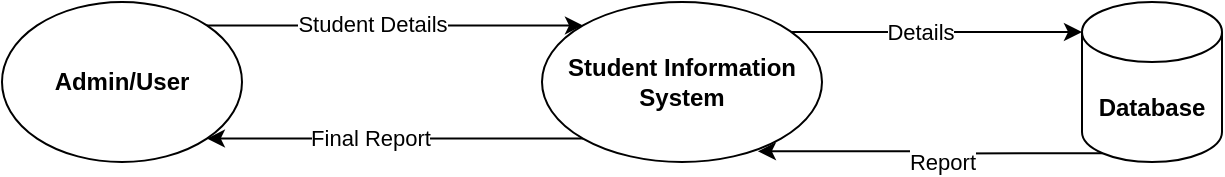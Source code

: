 <mxfile version="26.2.1">
  <diagram name="Page-1" id="QPDrajJJBtbpyyoRDySv">
    <mxGraphModel dx="1675" dy="953" grid="1" gridSize="10" guides="1" tooltips="1" connect="1" arrows="1" fold="1" page="1" pageScale="1" pageWidth="827" pageHeight="1169" math="0" shadow="0">
      <root>
        <mxCell id="0" />
        <mxCell id="1" parent="0" />
        <mxCell id="5uKQzVhtVWPJGclcy4p8-8" style="edgeStyle=orthogonalEdgeStyle;rounded=0;orthogonalLoop=1;jettySize=auto;html=1;exitX=0;exitY=1;exitDx=0;exitDy=0;entryX=1;entryY=1;entryDx=0;entryDy=0;" edge="1" parent="1" source="5uKQzVhtVWPJGclcy4p8-1" target="5uKQzVhtVWPJGclcy4p8-2">
          <mxGeometry relative="1" as="geometry" />
        </mxCell>
        <mxCell id="5uKQzVhtVWPJGclcy4p8-13" value="Final Report" style="edgeLabel;html=1;align=center;verticalAlign=middle;resizable=0;points=[];" vertex="1" connectable="0" parent="5uKQzVhtVWPJGclcy4p8-8">
          <mxGeometry x="0.134" y="-1" relative="1" as="geometry">
            <mxPoint as="offset" />
          </mxGeometry>
        </mxCell>
        <mxCell id="5uKQzVhtVWPJGclcy4p8-9" style="edgeStyle=orthogonalEdgeStyle;rounded=0;orthogonalLoop=1;jettySize=auto;html=1;exitX=1;exitY=0;exitDx=0;exitDy=0;entryX=0;entryY=0;entryDx=0;entryDy=15;entryPerimeter=0;" edge="1" parent="1" source="5uKQzVhtVWPJGclcy4p8-1" target="5uKQzVhtVWPJGclcy4p8-3">
          <mxGeometry relative="1" as="geometry">
            <mxPoint x="-200" y="411.706" as="targetPoint" />
            <Array as="points">
              <mxPoint x="-341" y="415" />
            </Array>
          </mxGeometry>
        </mxCell>
        <mxCell id="5uKQzVhtVWPJGclcy4p8-14" value="Details" style="edgeLabel;html=1;align=center;verticalAlign=middle;resizable=0;points=[];" vertex="1" connectable="0" parent="5uKQzVhtVWPJGclcy4p8-9">
          <mxGeometry x="-0.058" relative="1" as="geometry">
            <mxPoint as="offset" />
          </mxGeometry>
        </mxCell>
        <mxCell id="5uKQzVhtVWPJGclcy4p8-1" value="&lt;b&gt;Student Information&lt;br&gt;System&lt;/b&gt;" style="ellipse;whiteSpace=wrap;html=1;" vertex="1" parent="1">
          <mxGeometry x="-460" y="400" width="140" height="80" as="geometry" />
        </mxCell>
        <mxCell id="5uKQzVhtVWPJGclcy4p8-7" style="edgeStyle=orthogonalEdgeStyle;rounded=0;orthogonalLoop=1;jettySize=auto;html=1;exitX=1;exitY=0;exitDx=0;exitDy=0;entryX=0;entryY=0;entryDx=0;entryDy=0;" edge="1" parent="1" source="5uKQzVhtVWPJGclcy4p8-2" target="5uKQzVhtVWPJGclcy4p8-1">
          <mxGeometry relative="1" as="geometry" />
        </mxCell>
        <mxCell id="5uKQzVhtVWPJGclcy4p8-12" value="Student Details" style="edgeLabel;html=1;align=center;verticalAlign=middle;resizable=0;points=[];" vertex="1" connectable="0" parent="5uKQzVhtVWPJGclcy4p8-7">
          <mxGeometry x="-0.105" y="1" relative="1" as="geometry">
            <mxPoint x="-2" as="offset" />
          </mxGeometry>
        </mxCell>
        <mxCell id="5uKQzVhtVWPJGclcy4p8-2" value="&lt;b&gt;Admin/User&lt;/b&gt;" style="ellipse;whiteSpace=wrap;html=1;" vertex="1" parent="1">
          <mxGeometry x="-730" y="400" width="120" height="80" as="geometry" />
        </mxCell>
        <mxCell id="5uKQzVhtVWPJGclcy4p8-3" value="&lt;b&gt;Database&lt;/b&gt;" style="shape=cylinder3;whiteSpace=wrap;html=1;boundedLbl=1;backgroundOutline=1;size=15;" vertex="1" parent="1">
          <mxGeometry x="-190" y="400" width="70" height="80" as="geometry" />
        </mxCell>
        <mxCell id="5uKQzVhtVWPJGclcy4p8-10" style="edgeStyle=orthogonalEdgeStyle;rounded=0;orthogonalLoop=1;jettySize=auto;html=1;exitX=0.145;exitY=1;exitDx=0;exitDy=-4.35;exitPerimeter=0;entryX=0.771;entryY=0.933;entryDx=0;entryDy=0;entryPerimeter=0;" edge="1" parent="1" source="5uKQzVhtVWPJGclcy4p8-3" target="5uKQzVhtVWPJGclcy4p8-1">
          <mxGeometry relative="1" as="geometry" />
        </mxCell>
        <mxCell id="5uKQzVhtVWPJGclcy4p8-15" value="Report" style="edgeLabel;html=1;align=center;verticalAlign=middle;resizable=0;points=[];" vertex="1" connectable="0" parent="5uKQzVhtVWPJGclcy4p8-10">
          <mxGeometry x="-0.052" y="4" relative="1" as="geometry">
            <mxPoint y="1" as="offset" />
          </mxGeometry>
        </mxCell>
      </root>
    </mxGraphModel>
  </diagram>
</mxfile>
